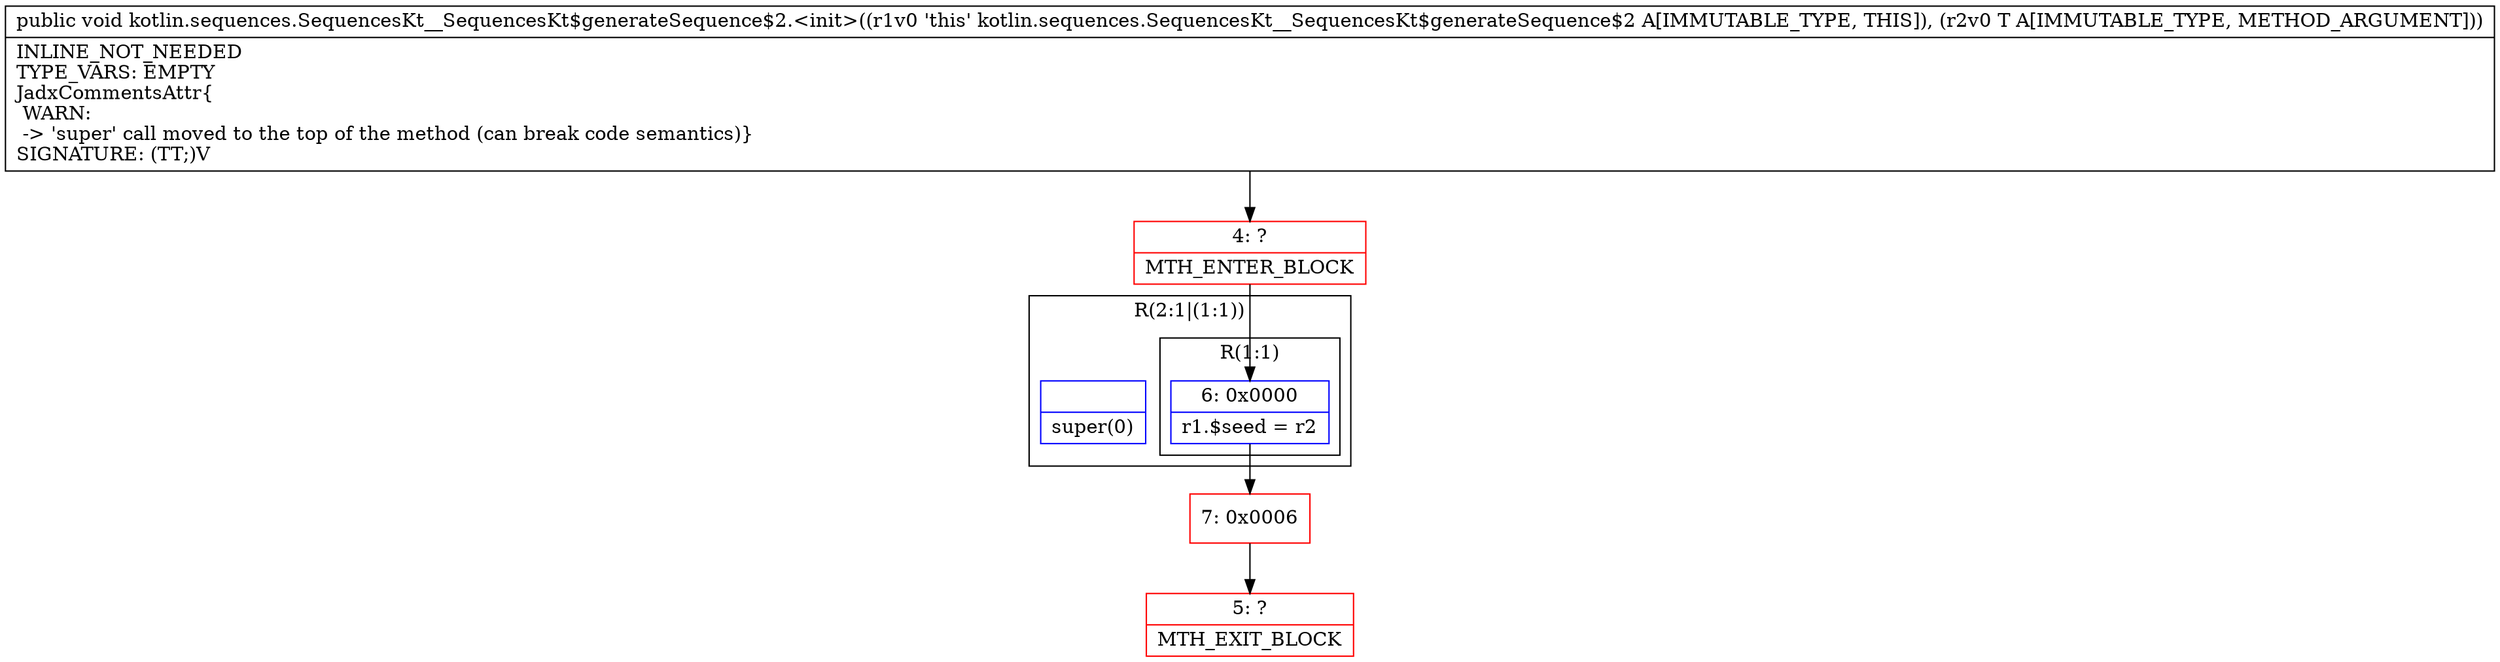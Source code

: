 digraph "CFG forkotlin.sequences.SequencesKt__SequencesKt$generateSequence$2.\<init\>(Ljava\/lang\/Object;)V" {
subgraph cluster_Region_290342490 {
label = "R(2:1|(1:1))";
node [shape=record,color=blue];
Node_InsnContainer_1934591175 [shape=record,label="{|super(0)\l}"];
subgraph cluster_Region_1152676361 {
label = "R(1:1)";
node [shape=record,color=blue];
Node_6 [shape=record,label="{6\:\ 0x0000|r1.$seed = r2\l}"];
}
}
Node_4 [shape=record,color=red,label="{4\:\ ?|MTH_ENTER_BLOCK\l}"];
Node_7 [shape=record,color=red,label="{7\:\ 0x0006}"];
Node_5 [shape=record,color=red,label="{5\:\ ?|MTH_EXIT_BLOCK\l}"];
MethodNode[shape=record,label="{public void kotlin.sequences.SequencesKt__SequencesKt$generateSequence$2.\<init\>((r1v0 'this' kotlin.sequences.SequencesKt__SequencesKt$generateSequence$2 A[IMMUTABLE_TYPE, THIS]), (r2v0 T A[IMMUTABLE_TYPE, METHOD_ARGUMENT]))  | INLINE_NOT_NEEDED\lTYPE_VARS: EMPTY\lJadxCommentsAttr\{\l WARN: \l \-\> 'super' call moved to the top of the method (can break code semantics)\}\lSIGNATURE: (TT;)V\l}"];
MethodNode -> Node_4;Node_6 -> Node_7;
Node_4 -> Node_6;
Node_7 -> Node_5;
}

